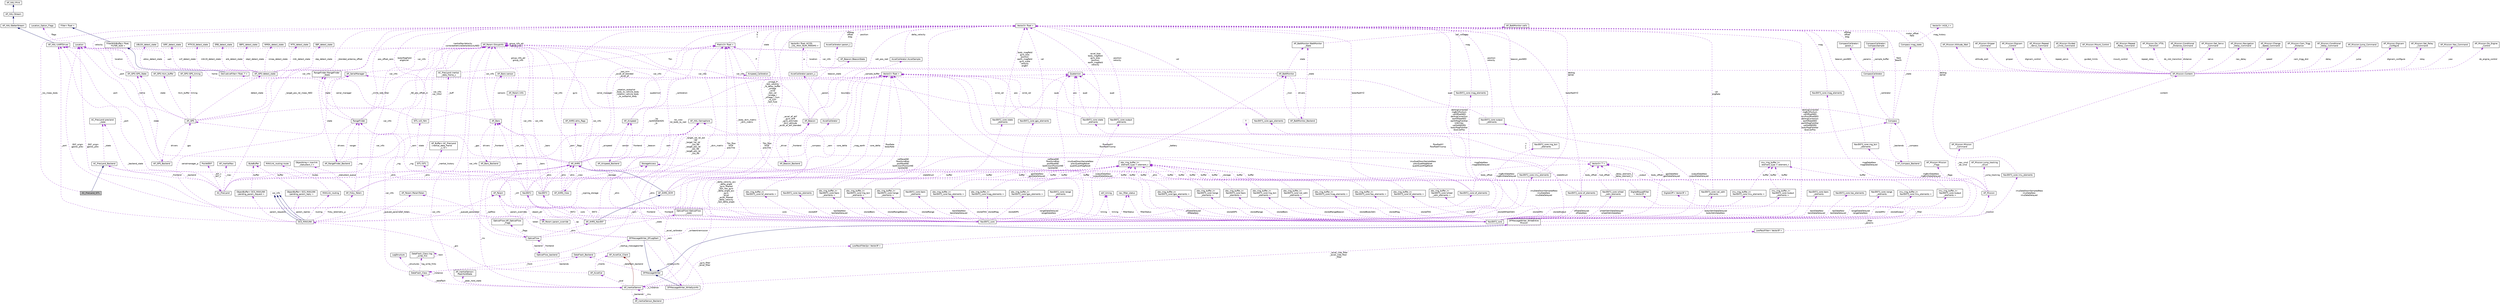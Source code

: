 digraph "AC_PrecLand_SITL"
{
 // INTERACTIVE_SVG=YES
  edge [fontname="Helvetica",fontsize="10",labelfontname="Helvetica",labelfontsize="10"];
  node [fontname="Helvetica",fontsize="10",shape=record];
  Node1 [label="AC_PrecLand_SITL",height=0.2,width=0.4,color="black", fillcolor="grey75", style="filled", fontcolor="black"];
  Node2 -> Node1 [dir="back",color="midnightblue",fontsize="10",style="solid",fontname="Helvetica"];
  Node2 [label="AC_PrecLand_Backend",height=0.2,width=0.4,color="black", fillcolor="white", style="filled",URL="$classAC__PrecLand__Backend.html"];
  Node3 -> Node2 [dir="back",color="darkorchid3",fontsize="10",style="dashed",label=" _frontend" ,fontname="Helvetica"];
  Node3 [label="AC_PrecLand",height=0.2,width=0.4,color="black", fillcolor="white", style="filled",URL="$classAC__PrecLand.html"];
  Node2 -> Node3 [dir="back",color="darkorchid3",fontsize="10",style="dashed",label=" _backend" ,fontname="Helvetica"];
  Node4 -> Node3 [dir="back",color="darkorchid3",fontsize="10",style="dashed",label=" var_info" ,fontname="Helvetica"];
  Node4 [label="AP_Param::GroupInfo",height=0.2,width=0.4,color="black", fillcolor="white", style="filled",URL="$structAP__Param_1_1GroupInfo.html"];
  Node4 -> Node4 [dir="back",color="darkorchid3",fontsize="10",style="dashed",label=" group_info_ptr\ngroup_info" ,fontname="Helvetica"];
  Node5 -> Node3 [dir="back",color="darkorchid3",fontsize="10",style="dashed",label=" _target_pos_rel_meas_NED" ,fontname="Helvetica"];
  Node5 [label="Vector3\< float \>",height=0.2,width=0.4,color="black", fillcolor="white", style="filled",URL="$classVector3.html"];
  Node6 -> Node3 [dir="back",color="darkorchid3",fontsize="10",style="dashed",label=" _target_vel_rel_est\l_NE\n_target_vel_rel\l_out_NE\n_target_pos_rel\l_est_NE\n_target_pos_rel\l_out_NE" ,fontname="Helvetica"];
  Node6 [label="Vector2\< float \>",height=0.2,width=0.4,color="black", fillcolor="white", style="filled",URL="$structVector2.html"];
  Node7 -> Node3 [dir="back",color="darkorchid3",fontsize="10",style="dashed",label=" _backend_state" ,fontname="Helvetica"];
  Node7 [label="AC_PrecLand::precland\l_state",height=0.2,width=0.4,color="black", fillcolor="white", style="filled",URL="$structAC__PrecLand_1_1precland__state.html"];
  Node8 -> Node3 [dir="back",color="darkorchid3",fontsize="10",style="dashed",label=" _ahrs" ,fontname="Helvetica"];
  Node8 [label="AP_AHRS",height=0.2,width=0.4,color="black", fillcolor="white", style="filled",URL="$classAP__AHRS.html"];
  Node9 -> Node8 [dir="back",color="darkorchid3",fontsize="10",style="dashed",label=" _rotation_autopilot\l_body_to_vehicle_body\n_rotation_vehicle_body\l_to_autopilot_body" ,fontname="Helvetica"];
  Node9 [label="Matrix3\< float \>",height=0.2,width=0.4,color="black", fillcolor="white", style="filled",URL="$classMatrix3.html"];
  Node5 -> Node9 [dir="back",color="darkorchid3",fontsize="10",style="dashed",label=" a\nb\nc" ,fontname="Helvetica"];
  Node10 -> Node8 [dir="back",color="darkorchid3",fontsize="10",style="dashed",label=" _flags" ,fontname="Helvetica"];
  Node10 [label="AP_AHRS::ahrs_flags",height=0.2,width=0.4,color="black", fillcolor="white", style="filled",URL="$structAP__AHRS_1_1ahrs__flags.html"];
  Node11 -> Node8 [dir="back",color="darkorchid3",fontsize="10",style="dashed",label=" _baro" ,fontname="Helvetica"];
  Node11 [label="AP_Baro",height=0.2,width=0.4,color="black", fillcolor="white", style="filled",URL="$classAP__Baro.html"];
  Node12 -> Node11 [dir="back",color="darkorchid3",fontsize="10",style="dashed",label=" sensors" ,fontname="Helvetica"];
  Node12 [label="AP_Baro::sensor",height=0.2,width=0.4,color="black", fillcolor="white", style="filled",URL="$structAP__Baro_1_1sensor.html"];
  Node13 -> Node11 [dir="back",color="darkorchid3",fontsize="10",style="dashed",label=" _climb_rate_filter" ,fontname="Helvetica"];
  Node13 [label="DerivativeFilter\< float, 7 \>",height=0.2,width=0.4,color="black", fillcolor="white", style="filled",URL="$classDerivativeFilter.html"];
  Node14 -> Node13 [dir="back",color="midnightblue",fontsize="10",style="solid",fontname="Helvetica"];
  Node14 [label="FilterWithBuffer\< float,\l FILTER_SIZE \>",height=0.2,width=0.4,color="black", fillcolor="white", style="filled",URL="$classFilterWithBuffer.html"];
  Node15 -> Node14 [dir="back",color="midnightblue",fontsize="10",style="solid",fontname="Helvetica"];
  Node15 [label="Filter\< float \>",height=0.2,width=0.4,color="black", fillcolor="white", style="filled",URL="$classFilter.html"];
  Node4 -> Node11 [dir="back",color="darkorchid3",fontsize="10",style="dashed",label=" var_info" ,fontname="Helvetica"];
  Node16 -> Node11 [dir="back",color="darkorchid3",fontsize="10",style="dashed",label=" drivers" ,fontname="Helvetica"];
  Node16 [label="AP_Baro_Backend",height=0.2,width=0.4,color="black", fillcolor="white", style="filled",URL="$classAP__Baro__Backend.html"];
  Node11 -> Node16 [dir="back",color="darkorchid3",fontsize="10",style="dashed",label=" _frontend" ,fontname="Helvetica"];
  Node17 -> Node16 [dir="back",color="darkorchid3",fontsize="10",style="dashed",label=" _sem" ,fontname="Helvetica"];
  Node17 [label="AP_HAL::Semaphore",height=0.2,width=0.4,color="black", fillcolor="white", style="filled",URL="$classAP__HAL_1_1Semaphore.html"];
  Node18 -> Node8 [dir="back",color="darkorchid3",fontsize="10",style="dashed",label=" _optflow" ,fontname="Helvetica"];
  Node18 [label="OpticalFlow",height=0.2,width=0.4,color="black", fillcolor="white", style="filled",URL="$classOpticalFlow.html"];
  Node19 -> Node18 [dir="back",color="darkorchid3",fontsize="10",style="dashed",label=" _ahrs" ,fontname="Helvetica"];
  Node19 [label="AP_AHRS_NavEKF",height=0.2,width=0.4,color="black", fillcolor="white", style="filled",URL="$classAP__AHRS__NavEKF.html"];
  Node20 -> Node19 [dir="back",color="midnightblue",fontsize="10",style="solid",fontname="Helvetica"];
  Node20 [label="AP_AHRS_DCM",height=0.2,width=0.4,color="black", fillcolor="white", style="filled",URL="$classAP__AHRS__DCM.html"];
  Node8 -> Node20 [dir="back",color="midnightblue",fontsize="10",style="solid",fontname="Helvetica"];
  Node9 -> Node20 [dir="back",color="darkorchid3",fontsize="10",style="dashed",label=" _body_dcm_matrix\n_dcm_matrix" ,fontname="Helvetica"];
  Node5 -> Node20 [dir="back",color="darkorchid3",fontsize="10",style="dashed",label=" _omega_P\n_last_velocity\n_ra_delay_buffer\n_omega\n_wind\n_last_vel\n_omega_I\n_omega_I_sum\n_ra_sum\n_last_fuse\n..." ,fontname="Helvetica"];
  Node6 -> Node20 [dir="back",color="darkorchid3",fontsize="10",style="dashed",label=" _mag_earth" ,fontname="Helvetica"];
  Node9 -> Node19 [dir="back",color="darkorchid3",fontsize="10",style="dashed",label=" _dcm_matrix" ,fontname="Helvetica"];
  Node21 -> Node19 [dir="back",color="darkorchid3",fontsize="10",style="dashed",label=" EKF2" ,fontname="Helvetica"];
  Node21 [label="NavEKF2",height=0.2,width=0.4,color="black", fillcolor="white", style="filled",URL="$classNavEKF2.html"];
  Node11 -> Node21 [dir="back",color="darkorchid3",fontsize="10",style="dashed",label=" _baro" ,fontname="Helvetica"];
  Node4 -> Node21 [dir="back",color="darkorchid3",fontsize="10",style="dashed",label=" var_info" ,fontname="Helvetica"];
  Node6 -> Node21 [dir="back",color="darkorchid3",fontsize="10",style="dashed",label=" core_delta" ,fontname="Helvetica"];
  Node22 -> Node21 [dir="back",color="darkorchid3",fontsize="10",style="dashed",label=" _rng" ,fontname="Helvetica"];
  Node22 [label="RangeFinder",height=0.2,width=0.4,color="black", fillcolor="white", style="filled",URL="$classRangeFinder.html"];
  Node23 -> Node22 [dir="back",color="darkorchid3",fontsize="10",style="dashed",label=" serial_manager" ,fontname="Helvetica"];
  Node23 [label="AP_SerialManager",height=0.2,width=0.4,color="black", fillcolor="white", style="filled",URL="$classAP__SerialManager.html"];
  Node24 -> Node23 [dir="back",color="darkorchid3",fontsize="10",style="dashed",label=" uart" ,fontname="Helvetica"];
  Node24 [label="AP_HAL::UARTDriver",height=0.2,width=0.4,color="black", fillcolor="white", style="filled",URL="$classAP__HAL_1_1UARTDriver.html"];
  Node25 -> Node24 [dir="back",color="midnightblue",fontsize="10",style="solid",fontname="Helvetica"];
  Node25 [label="AP_HAL::BetterStream",height=0.2,width=0.4,color="black", fillcolor="white", style="filled",URL="$classAP__HAL_1_1BetterStream.html"];
  Node26 -> Node25 [dir="back",color="midnightblue",fontsize="10",style="solid",fontname="Helvetica"];
  Node26 [label="AP_HAL::Stream",height=0.2,width=0.4,color="black", fillcolor="white", style="filled",URL="$classAP__HAL_1_1Stream.html"];
  Node27 -> Node26 [dir="back",color="midnightblue",fontsize="10",style="solid",fontname="Helvetica"];
  Node27 [label="AP_HAL::Print",height=0.2,width=0.4,color="black", fillcolor="white", style="filled",URL="$classAP__HAL_1_1Print.html"];
  Node4 -> Node23 [dir="back",color="darkorchid3",fontsize="10",style="dashed",label=" var_info" ,fontname="Helvetica"];
  Node28 -> Node22 [dir="back",color="darkorchid3",fontsize="10",style="dashed",label=" state" ,fontname="Helvetica"];
  Node28 [label="RangeFinder::RangeFinder\l_State",height=0.2,width=0.4,color="black", fillcolor="white", style="filled",URL="$structRangeFinder_1_1RangeFinder__State.html"];
  Node4 -> Node22 [dir="back",color="darkorchid3",fontsize="10",style="dashed",label=" var_info" ,fontname="Helvetica"];
  Node5 -> Node22 [dir="back",color="darkorchid3",fontsize="10",style="dashed",label=" pos_offset_zero" ,fontname="Helvetica"];
  Node29 -> Node22 [dir="back",color="darkorchid3",fontsize="10",style="dashed",label=" drivers" ,fontname="Helvetica"];
  Node29 [label="AP_RangeFinder_Backend",height=0.2,width=0.4,color="black", fillcolor="white", style="filled",URL="$classAP__RangeFinder__Backend.html"];
  Node28 -> Node29 [dir="back",color="darkorchid3",fontsize="10",style="dashed",label=" state" ,fontname="Helvetica"];
  Node17 -> Node29 [dir="back",color="darkorchid3",fontsize="10",style="dashed",label=" _sem" ,fontname="Helvetica"];
  Node22 -> Node29 [dir="back",color="darkorchid3",fontsize="10",style="dashed",label=" ranger" ,fontname="Helvetica"];
  Node8 -> Node21 [dir="back",color="darkorchid3",fontsize="10",style="dashed",label=" _ahrs" ,fontname="Helvetica"];
  Node30 -> Node21 [dir="back",color="darkorchid3",fontsize="10",style="dashed",label=" core" ,fontname="Helvetica"];
  Node30 [label="NavEKF2_core",height=0.2,width=0.4,color="black", fillcolor="white", style="filled",URL="$classNavEKF2__core.html"];
  Node31 -> Node30 [dir="back",color="darkorchid3",fontsize="10",style="dashed",label=" magDataNew\nmagDataDelayed" ,fontname="Helvetica"];
  Node31 [label="NavEKF2_core::mag_elements",height=0.2,width=0.4,color="black", fillcolor="white", style="filled",URL="$structNavEKF2__core_1_1mag__elements.html"];
  Node5 -> Node31 [dir="back",color="darkorchid3",fontsize="10",style="dashed",label=" mag" ,fontname="Helvetica"];
  Node9 -> Node30 [dir="back",color="darkorchid3",fontsize="10",style="dashed",label=" Tbn_flow\nDCM\nprevTnb" ,fontname="Helvetica"];
  Node21 -> Node30 [dir="back",color="darkorchid3",fontsize="10",style="dashed",label=" frontend" ,fontname="Helvetica"];
  Node32 -> Node30 [dir="back",color="darkorchid3",fontsize="10",style="dashed",label=" baroDataNew\nbaroDataDelayed" ,fontname="Helvetica"];
  Node32 [label="NavEKF2_core::baro\l_elements",height=0.2,width=0.4,color="black", fillcolor="white", style="filled",URL="$structNavEKF2__core_1_1baro__elements.html"];
  Node33 -> Node30 [dir="back",color="darkorchid3",fontsize="10",style="dashed",label=" storedIMU" ,fontname="Helvetica"];
  Node33 [label="imu_ring_buffer_t\<\l NavEKF2_core::imu_elements \>",height=0.2,width=0.4,color="black", fillcolor="white", style="filled",URL="$classimu__ring__buffer__t.html"];
  Node34 -> Node33 [dir="back",color="darkorchid3",fontsize="10",style="dashed",label=" buffer" ,fontname="Helvetica"];
  Node34 [label="imu_ring_buffer_t\<\l element_type \>::element_t",height=0.2,width=0.4,color="black", fillcolor="white", style="filled",URL="$structimu__ring__buffer__t_1_1element__t.html"];
  Node35 -> Node30 [dir="back",color="darkorchid3",fontsize="10",style="dashed",label=" rngBcnDataNew\nrngBcnDataDelayed" ,fontname="Helvetica"];
  Node35 [label="NavEKF2_core::rng_bcn\l_elements",height=0.2,width=0.4,color="black", fillcolor="white", style="filled",URL="$structNavEKF2__core_1_1rng__bcn__elements.html"];
  Node5 -> Node35 [dir="back",color="darkorchid3",fontsize="10",style="dashed",label=" beacon_posNED" ,fontname="Helvetica"];
  Node36 -> Node30 [dir="back",color="darkorchid3",fontsize="10",style="dashed",label=" ofDataDelayed\nofDataNew" ,fontname="Helvetica"];
  Node36 [label="NavEKF2_core::of_elements",height=0.2,width=0.4,color="black", fillcolor="white", style="filled",URL="$structNavEKF2__core_1_1of__elements.html"];
  Node5 -> Node36 [dir="back",color="darkorchid3",fontsize="10",style="dashed",label=" bodyRadXYZ" ,fontname="Helvetica"];
  Node37 -> Node36 [dir="back",color="darkorchid3",fontsize="10",style="dashed",label=" body_offset" ,fontname="Helvetica"];
  Node37 [label="Vector3\< T \>",height=0.2,width=0.4,color="black", fillcolor="white", style="filled",URL="$classVector3.html"];
  Node38 -> Node37 [dir="back",color="darkorchid3",fontsize="10",style="dashed",label=" x\ny\nz" ,fontname="Helvetica"];
  Node38 [label="T",height=0.2,width=0.4,color="grey75", fillcolor="white", style="filled"];
  Node6 -> Node36 [dir="back",color="darkorchid3",fontsize="10",style="dashed",label=" flowRadXY\nflowRadXYcomp" ,fontname="Helvetica"];
  Node39 -> Node30 [dir="back",color="darkorchid3",fontsize="10",style="dashed",label=" storedGPS" ,fontname="Helvetica"];
  Node39 [label="obs_ring_buffer_t\<\l NavEKF2_core::gps_elements \>",height=0.2,width=0.4,color="black", fillcolor="white", style="filled",URL="$classobs__ring__buffer__t.html"];
  Node40 -> Node39 [dir="back",color="darkorchid3",fontsize="10",style="dashed",label=" buffer" ,fontname="Helvetica"];
  Node40 [label="obs_ring_buffer_t\<\l element_type \>::element_t",height=0.2,width=0.4,color="black", fillcolor="white", style="filled",URL="$structobs__ring__buffer__t_1_1element__t.html"];
  Node41 -> Node30 [dir="back",color="darkorchid3",fontsize="10",style="dashed",label=" timing" ,fontname="Helvetica"];
  Node41 [label="ekf_timing",height=0.2,width=0.4,color="black", fillcolor="white", style="filled",URL="$structekf__timing.html"];
  Node42 -> Node30 [dir="back",color="darkorchid3",fontsize="10",style="dashed",label=" tasDataNew\ntasDataDelayed" ,fontname="Helvetica"];
  Node42 [label="NavEKF2_core::tas_elements",height=0.2,width=0.4,color="black", fillcolor="white", style="filled",URL="$structNavEKF2__core_1_1tas__elements.html"];
  Node43 -> Node30 [dir="back",color="darkorchid3",fontsize="10",style="dashed",label=" imuQuatDownSampleNew\nprevQuatMagReset\nquatAtLastMagReset" ,fontname="Helvetica"];
  Node43 [label="Quaternion",height=0.2,width=0.4,color="black", fillcolor="white", style="filled",URL="$classQuaternion.html"];
  Node44 -> Node30 [dir="back",color="darkorchid3",fontsize="10",style="dashed",label=" stateStruct" ,fontname="Helvetica"];
  Node44 [label="NavEKF2_core::state\l_elements",height=0.2,width=0.4,color="black", fillcolor="white", style="filled",URL="$structNavEKF2__core_1_1state__elements.html"];
  Node43 -> Node44 [dir="back",color="darkorchid3",fontsize="10",style="dashed",label=" quat" ,fontname="Helvetica"];
  Node5 -> Node44 [dir="back",color="darkorchid3",fontsize="10",style="dashed",label=" body_magfield\ngyro_bias\nposition\nearth_magfield\ngyro_scale\nvelocity\nangErr" ,fontname="Helvetica"];
  Node6 -> Node44 [dir="back",color="darkorchid3",fontsize="10",style="dashed",label=" wind_vel" ,fontname="Helvetica"];
  Node45 -> Node30 [dir="back",color="darkorchid3",fontsize="10",style="dashed",label=" storedOF" ,fontname="Helvetica"];
  Node45 [label="obs_ring_buffer_t\<\l NavEKF2_core::of_elements \>",height=0.2,width=0.4,color="black", fillcolor="white", style="filled",URL="$classobs__ring__buffer__t.html"];
  Node40 -> Node45 [dir="back",color="darkorchid3",fontsize="10",style="dashed",label=" buffer" ,fontname="Helvetica"];
  Node46 -> Node30 [dir="back",color="darkorchid3",fontsize="10",style="dashed",label=" imuDataDownSampledNew\nimuDataNew\nimuDataDelayed" ,fontname="Helvetica"];
  Node46 [label="NavEKF2_core::imu_elements",height=0.2,width=0.4,color="black", fillcolor="white", style="filled",URL="$structNavEKF2__core_1_1imu__elements.html"];
  Node5 -> Node46 [dir="back",color="darkorchid3",fontsize="10",style="dashed",label=" delAng\ndelVel" ,fontname="Helvetica"];
  Node5 -> Node30 [dir="back",color="darkorchid3",fontsize="10",style="dashed",label=" delAngCorrected\nrngBcnPosSum\nvelOffsetNED\ndelAngCorrection\nearthRateNED\nearthMagFieldVar\ntiltErrVec\nvelDotNEDfilt\nbodyMagFieldVar\nreceiverPos\n..." ,fontname="Helvetica"];
  Node47 -> Node30 [dir="back",color="darkorchid3",fontsize="10",style="dashed",label=" filterStatus" ,fontname="Helvetica"];
  Node47 [label="nav_filter_status",height=0.2,width=0.4,color="black", fillcolor="white", style="filled",URL="$unionnav__filter__status.html"];
  Node48 -> Node30 [dir="back",color="darkorchid3",fontsize="10",style="dashed",label=" outputDataNew\noutputDataDelayed" ,fontname="Helvetica"];
  Node48 [label="NavEKF2_core::output\l_elements",height=0.2,width=0.4,color="black", fillcolor="white", style="filled",URL="$structNavEKF2__core_1_1output__elements.html"];
  Node43 -> Node48 [dir="back",color="darkorchid3",fontsize="10",style="dashed",label=" quat" ,fontname="Helvetica"];
  Node5 -> Node48 [dir="back",color="darkorchid3",fontsize="10",style="dashed",label=" position\nvelocity" ,fontname="Helvetica"];
  Node49 -> Node30 [dir="back",color="darkorchid3",fontsize="10",style="dashed",label=" gpsDataNew\ngpsDataDelayed" ,fontname="Helvetica"];
  Node49 [label="NavEKF2_core::gps_elements",height=0.2,width=0.4,color="black", fillcolor="white", style="filled",URL="$structNavEKF2__core_1_1gps__elements.html"];
  Node5 -> Node49 [dir="back",color="darkorchid3",fontsize="10",style="dashed",label=" vel" ,fontname="Helvetica"];
  Node6 -> Node49 [dir="back",color="darkorchid3",fontsize="10",style="dashed",label=" pos" ,fontname="Helvetica"];
  Node6 -> Node30 [dir="back",color="darkorchid3",fontsize="10",style="dashed",label=" velResetNE\nflowGyroBias\nposResetNE\nlastKnownPositionNE\nheldVelNE" ,fontname="Helvetica"];
  Node50 -> Node30 [dir="back",color="darkorchid3",fontsize="10",style="dashed",label=" storedBaro" ,fontname="Helvetica"];
  Node50 [label="obs_ring_buffer_t\<\l NavEKF2_core::baro\l_elements \>",height=0.2,width=0.4,color="black", fillcolor="white", style="filled",URL="$classobs__ring__buffer__t.html"];
  Node40 -> Node50 [dir="back",color="darkorchid3",fontsize="10",style="dashed",label=" buffer" ,fontname="Helvetica"];
  Node51 -> Node30 [dir="back",color="darkorchid3",fontsize="10",style="dashed",label=" storedRangeBeacon" ,fontname="Helvetica"];
  Node51 [label="obs_ring_buffer_t\<\l NavEKF2_core::rng_bcn\l_elements \>",height=0.2,width=0.4,color="black", fillcolor="white", style="filled",URL="$classobs__ring__buffer__t.html"];
  Node40 -> Node51 [dir="back",color="darkorchid3",fontsize="10",style="dashed",label=" buffer" ,fontname="Helvetica"];
  Node52 -> Node30 [dir="back",color="darkorchid3",fontsize="10",style="dashed",label=" storedRange" ,fontname="Helvetica"];
  Node52 [label="obs_ring_buffer_t\<\l NavEKF2_core::range\l_elements \>",height=0.2,width=0.4,color="black", fillcolor="white", style="filled",URL="$classobs__ring__buffer__t.html"];
  Node40 -> Node52 [dir="back",color="darkorchid3",fontsize="10",style="dashed",label=" buffer" ,fontname="Helvetica"];
  Node53 -> Node30 [dir="back",color="darkorchid3",fontsize="10",style="dashed",label=" storedTAS" ,fontname="Helvetica"];
  Node53 [label="obs_ring_buffer_t\<\l NavEKF2_core::tas_elements \>",height=0.2,width=0.4,color="black", fillcolor="white", style="filled",URL="$classobs__ring__buffer__t.html"];
  Node40 -> Node53 [dir="back",color="darkorchid3",fontsize="10",style="dashed",label=" buffer" ,fontname="Helvetica"];
  Node8 -> Node30 [dir="back",color="darkorchid3",fontsize="10",style="dashed",label=" _ahrs" ,fontname="Helvetica"];
  Node54 -> Node30 [dir="back",color="darkorchid3",fontsize="10",style="dashed",label=" storedMag" ,fontname="Helvetica"];
  Node54 [label="obs_ring_buffer_t\<\l NavEKF2_core::mag_elements \>",height=0.2,width=0.4,color="black", fillcolor="white", style="filled",URL="$classobs__ring__buffer__t.html"];
  Node40 -> Node54 [dir="back",color="darkorchid3",fontsize="10",style="dashed",label=" buffer" ,fontname="Helvetica"];
  Node55 -> Node30 [dir="back",color="darkorchid3",fontsize="10",style="dashed",label=" rangeDataDelayed\nrangeDataNew" ,fontname="Helvetica"];
  Node55 [label="NavEKF2_core::range\l_elements",height=0.2,width=0.4,color="black", fillcolor="white", style="filled",URL="$structNavEKF2__core_1_1range__elements.html"];
  Node56 -> Node30 [dir="back",color="darkorchid3",fontsize="10",style="dashed",label=" EKF_origin\ngpsloc_prev" ,fontname="Helvetica"];
  Node56 [label="Location",height=0.2,width=0.4,color="black", fillcolor="white", style="filled",URL="$structLocation.html"];
  Node57 -> Node56 [dir="back",color="darkorchid3",fontsize="10",style="dashed",label=" flags" ,fontname="Helvetica"];
  Node57 [label="Location_Option_Flags",height=0.2,width=0.4,color="black", fillcolor="white", style="filled",URL="$structLocation__Option__Flags.html"];
  Node58 -> Node30 [dir="back",color="darkorchid3",fontsize="10",style="dashed",label=" storedOutput" ,fontname="Helvetica"];
  Node58 [label="imu_ring_buffer_t\<\l NavEKF2_core::output\l_elements \>",height=0.2,width=0.4,color="black", fillcolor="white", style="filled",URL="$classimu__ring__buffer__t.html"];
  Node34 -> Node58 [dir="back",color="darkorchid3",fontsize="10",style="dashed",label=" buffer" ,fontname="Helvetica"];
  Node59 -> Node19 [dir="back",color="darkorchid3",fontsize="10",style="dashed",label=" EKF3" ,fontname="Helvetica"];
  Node59 [label="NavEKF3",height=0.2,width=0.4,color="black", fillcolor="white", style="filled",URL="$classNavEKF3.html"];
  Node60 -> Node59 [dir="back",color="darkorchid3",fontsize="10",style="dashed",label=" core" ,fontname="Helvetica"];
  Node60 [label="NavEKF3_core",height=0.2,width=0.4,color="black", fillcolor="white", style="filled",URL="$classNavEKF3__core.html"];
  Node61 -> Node60 [dir="back",color="darkorchid3",fontsize="10",style="dashed",label=" storedMag" ,fontname="Helvetica"];
  Node61 [label="obs_ring_buffer_t\<\l NavEKF3_core::mag_elements \>",height=0.2,width=0.4,color="black", fillcolor="white", style="filled",URL="$classobs__ring__buffer__t.html"];
  Node40 -> Node61 [dir="back",color="darkorchid3",fontsize="10",style="dashed",label=" buffer" ,fontname="Helvetica"];
  Node62 -> Node60 [dir="back",color="darkorchid3",fontsize="10",style="dashed",label=" outputDataNew\noutputDataDelayed" ,fontname="Helvetica"];
  Node62 [label="NavEKF3_core::output\l_elements",height=0.2,width=0.4,color="black", fillcolor="white", style="filled",URL="$structNavEKF3__core_1_1output__elements.html"];
  Node43 -> Node62 [dir="back",color="darkorchid3",fontsize="10",style="dashed",label=" quat" ,fontname="Helvetica"];
  Node5 -> Node62 [dir="back",color="darkorchid3",fontsize="10",style="dashed",label=" position\nvelocity" ,fontname="Helvetica"];
  Node63 -> Node60 [dir="back",color="darkorchid3",fontsize="10",style="dashed",label=" gpsDataNew\ngpsDataDelayed" ,fontname="Helvetica"];
  Node63 [label="NavEKF3_core::gps_elements",height=0.2,width=0.4,color="black", fillcolor="white", style="filled",URL="$structNavEKF3__core_1_1gps__elements.html"];
  Node5 -> Node63 [dir="back",color="darkorchid3",fontsize="10",style="dashed",label=" vel" ,fontname="Helvetica"];
  Node6 -> Node63 [dir="back",color="darkorchid3",fontsize="10",style="dashed",label=" pos" ,fontname="Helvetica"];
  Node9 -> Node60 [dir="back",color="darkorchid3",fontsize="10",style="dashed",label=" Tbn_flow\nDCM\nprevTnb" ,fontname="Helvetica"];
  Node59 -> Node60 [dir="back",color="darkorchid3",fontsize="10",style="dashed",label=" frontend" ,fontname="Helvetica"];
  Node64 -> Node60 [dir="back",color="darkorchid3",fontsize="10",style="dashed",label=" storedOF" ,fontname="Helvetica"];
  Node64 [label="obs_ring_buffer_t\<\l NavEKF3_core::of_elements \>",height=0.2,width=0.4,color="black", fillcolor="white", style="filled",URL="$classobs__ring__buffer__t.html"];
  Node40 -> Node64 [dir="back",color="darkorchid3",fontsize="10",style="dashed",label=" buffer" ,fontname="Helvetica"];
  Node41 -> Node60 [dir="back",color="darkorchid3",fontsize="10",style="dashed",label=" timing" ,fontname="Helvetica"];
  Node65 -> Node60 [dir="back",color="darkorchid3",fontsize="10",style="dashed",label=" wheelOdmDataDelayed\nwheelOdmDataNew" ,fontname="Helvetica"];
  Node65 [label="NavEKF3_core::wheel\l_odm_elements",height=0.2,width=0.4,color="black", fillcolor="white", style="filled",URL="$structNavEKF3__core_1_1wheel__odm__elements.html"];
  Node37 -> Node65 [dir="back",color="darkorchid3",fontsize="10",style="dashed",label=" hub_offset" ,fontname="Helvetica"];
  Node66 -> Node60 [dir="back",color="darkorchid3",fontsize="10",style="dashed",label=" bodyOdmDataDelayed\nbodyOdmDataNew" ,fontname="Helvetica"];
  Node66 [label="NavEKF3_core::vel_odm\l_elements",height=0.2,width=0.4,color="black", fillcolor="white", style="filled",URL="$structNavEKF3__core_1_1vel__odm__elements.html"];
  Node5 -> Node66 [dir="back",color="darkorchid3",fontsize="10",style="dashed",label=" vel\nangRate" ,fontname="Helvetica"];
  Node37 -> Node66 [dir="back",color="darkorchid3",fontsize="10",style="dashed",label=" body_offset" ,fontname="Helvetica"];
  Node43 -> Node60 [dir="back",color="darkorchid3",fontsize="10",style="dashed",label=" imuQuatDownSampleNew\nprevQuatMagReset\nquatAtLastMagReset" ,fontname="Helvetica"];
  Node67 -> Node60 [dir="back",color="darkorchid3",fontsize="10",style="dashed",label=" storedWheelOdm" ,fontname="Helvetica"];
  Node67 [label="obs_ring_buffer_t\<\l NavEKF3_core::wheel\l_odm_elements \>",height=0.2,width=0.4,color="black", fillcolor="white", style="filled",URL="$classobs__ring__buffer__t.html"];
  Node40 -> Node67 [dir="back",color="darkorchid3",fontsize="10",style="dashed",label=" buffer" ,fontname="Helvetica"];
  Node5 -> Node60 [dir="back",color="darkorchid3",fontsize="10",style="dashed",label=" delAngCorrected\nrngBcnPosSum\nvelOffsetNED\nbcnPosOffsetNED\ndelAngCorrection\nearthRateNED\nearthMagFieldVar\nvelDotNEDfilt\nbodyMagFieldVar\nreceiverPos\n..." ,fontname="Helvetica"];
  Node47 -> Node60 [dir="back",color="darkorchid3",fontsize="10",style="dashed",label=" filterStatus" ,fontname="Helvetica"];
  Node68 -> Node60 [dir="back",color="darkorchid3",fontsize="10",style="dashed",label=" magDataNew\nmagDataDelayed" ,fontname="Helvetica"];
  Node68 [label="NavEKF3_core::mag_elements",height=0.2,width=0.4,color="black", fillcolor="white", style="filled",URL="$structNavEKF3__core_1_1mag__elements.html"];
  Node5 -> Node68 [dir="back",color="darkorchid3",fontsize="10",style="dashed",label=" mag" ,fontname="Helvetica"];
  Node6 -> Node60 [dir="back",color="darkorchid3",fontsize="10",style="dashed",label=" velResetNE\nflowGyroBias\nposResetNE\nlastKnownPositionNE\nheldVelNE" ,fontname="Helvetica"];
  Node69 -> Node60 [dir="back",color="darkorchid3",fontsize="10",style="dashed",label=" storedGPS" ,fontname="Helvetica"];
  Node69 [label="obs_ring_buffer_t\<\l NavEKF3_core::gps_elements \>",height=0.2,width=0.4,color="black", fillcolor="white", style="filled",URL="$classobs__ring__buffer__t.html"];
  Node40 -> Node69 [dir="back",color="darkorchid3",fontsize="10",style="dashed",label=" buffer" ,fontname="Helvetica"];
  Node70 -> Node60 [dir="back",color="darkorchid3",fontsize="10",style="dashed",label=" stateStruct" ,fontname="Helvetica"];
  Node70 [label="NavEKF3_core::state\l_elements",height=0.2,width=0.4,color="black", fillcolor="white", style="filled",URL="$structNavEKF3__core_1_1state__elements.html"];
  Node43 -> Node70 [dir="back",color="darkorchid3",fontsize="10",style="dashed",label=" quat" ,fontname="Helvetica"];
  Node5 -> Node70 [dir="back",color="darkorchid3",fontsize="10",style="dashed",label=" accel_bias\nbody_magfield\ngyro_bias\nposition\nearth_magfield\nvelocity" ,fontname="Helvetica"];
  Node6 -> Node70 [dir="back",color="darkorchid3",fontsize="10",style="dashed",label=" wind_vel" ,fontname="Helvetica"];
  Node71 -> Node60 [dir="back",color="darkorchid3",fontsize="10",style="dashed",label=" storedRange" ,fontname="Helvetica"];
  Node71 [label="obs_ring_buffer_t\<\l NavEKF3_core::range\l_elements \>",height=0.2,width=0.4,color="black", fillcolor="white", style="filled",URL="$classobs__ring__buffer__t.html"];
  Node40 -> Node71 [dir="back",color="darkorchid3",fontsize="10",style="dashed",label=" buffer" ,fontname="Helvetica"];
  Node72 -> Node60 [dir="back",color="darkorchid3",fontsize="10",style="dashed",label=" rngBcnDataNew\nrngBcnDataDelayed" ,fontname="Helvetica"];
  Node72 [label="NavEKF3_core::rng_bcn\l_elements",height=0.2,width=0.4,color="black", fillcolor="white", style="filled",URL="$structNavEKF3__core_1_1rng__bcn__elements.html"];
  Node5 -> Node72 [dir="back",color="darkorchid3",fontsize="10",style="dashed",label=" beacon_posNED" ,fontname="Helvetica"];
  Node73 -> Node60 [dir="back",color="darkorchid3",fontsize="10",style="dashed",label=" baroDataNew\nbaroDataDelayed" ,fontname="Helvetica"];
  Node73 [label="NavEKF3_core::baro\l_elements",height=0.2,width=0.4,color="black", fillcolor="white", style="filled",URL="$structNavEKF3__core_1_1baro__elements.html"];
  Node8 -> Node60 [dir="back",color="darkorchid3",fontsize="10",style="dashed",label=" _ahrs" ,fontname="Helvetica"];
  Node74 -> Node60 [dir="back",color="darkorchid3",fontsize="10",style="dashed",label=" storedBaro" ,fontname="Helvetica"];
  Node74 [label="obs_ring_buffer_t\<\l NavEKF3_core::baro\l_elements \>",height=0.2,width=0.4,color="black", fillcolor="white", style="filled",URL="$classobs__ring__buffer__t.html"];
  Node40 -> Node74 [dir="back",color="darkorchid3",fontsize="10",style="dashed",label=" buffer" ,fontname="Helvetica"];
  Node56 -> Node60 [dir="back",color="darkorchid3",fontsize="10",style="dashed",label=" EKF_origin\ngpsloc_prev" ,fontname="Helvetica"];
  Node75 -> Node60 [dir="back",color="darkorchid3",fontsize="10",style="dashed",label=" tasDataNew\ntasDataDelayed" ,fontname="Helvetica"];
  Node75 [label="NavEKF3_core::tas_elements",height=0.2,width=0.4,color="black", fillcolor="white", style="filled",URL="$structNavEKF3__core_1_1tas__elements.html"];
  Node76 -> Node60 [dir="back",color="darkorchid3",fontsize="10",style="dashed",label=" storedIMU" ,fontname="Helvetica"];
  Node76 [label="imu_ring_buffer_t\<\l NavEKF3_core::imu_elements \>",height=0.2,width=0.4,color="black", fillcolor="white", style="filled",URL="$classimu__ring__buffer__t.html"];
  Node34 -> Node76 [dir="back",color="darkorchid3",fontsize="10",style="dashed",label=" buffer" ,fontname="Helvetica"];
  Node77 -> Node60 [dir="back",color="darkorchid3",fontsize="10",style="dashed",label=" storedRangeBeacon" ,fontname="Helvetica"];
  Node77 [label="obs_ring_buffer_t\<\l NavEKF3_core::rng_bcn\l_elements \>",height=0.2,width=0.4,color="black", fillcolor="white", style="filled",URL="$classobs__ring__buffer__t.html"];
  Node40 -> Node77 [dir="back",color="darkorchid3",fontsize="10",style="dashed",label=" buffer" ,fontname="Helvetica"];
  Node78 -> Node60 [dir="back",color="darkorchid3",fontsize="10",style="dashed",label=" storedBodyOdm" ,fontname="Helvetica"];
  Node78 [label="obs_ring_buffer_t\<\l NavEKF3_core::vel_odm\l_elements \>",height=0.2,width=0.4,color="black", fillcolor="white", style="filled",URL="$classobs__ring__buffer__t.html"];
  Node40 -> Node78 [dir="back",color="darkorchid3",fontsize="10",style="dashed",label=" buffer" ,fontname="Helvetica"];
  Node79 -> Node60 [dir="back",color="darkorchid3",fontsize="10",style="dashed",label=" ofDataDelayed\nofDataNew" ,fontname="Helvetica"];
  Node79 [label="NavEKF3_core::of_elements",height=0.2,width=0.4,color="black", fillcolor="white", style="filled",URL="$structNavEKF3__core_1_1of__elements.html"];
  Node5 -> Node79 [dir="back",color="darkorchid3",fontsize="10",style="dashed",label=" bodyRadXYZ" ,fontname="Helvetica"];
  Node37 -> Node79 [dir="back",color="darkorchid3",fontsize="10",style="dashed",label=" body_offset" ,fontname="Helvetica"];
  Node6 -> Node79 [dir="back",color="darkorchid3",fontsize="10",style="dashed",label=" flowRadXY\nflowRadXYcomp" ,fontname="Helvetica"];
  Node80 -> Node60 [dir="back",color="darkorchid3",fontsize="10",style="dashed",label=" rangeDataDelayed\nrangeDataNew" ,fontname="Helvetica"];
  Node80 [label="NavEKF3_core::range\l_elements",height=0.2,width=0.4,color="black", fillcolor="white", style="filled",URL="$structNavEKF3__core_1_1range__elements.html"];
  Node81 -> Node60 [dir="back",color="darkorchid3",fontsize="10",style="dashed",label=" imuDataDownSampledNew\nimuDataNew\nimuDataDelayed" ,fontname="Helvetica"];
  Node81 [label="NavEKF3_core::imu_elements",height=0.2,width=0.4,color="black", fillcolor="white", style="filled",URL="$structNavEKF3__core_1_1imu__elements.html"];
  Node5 -> Node81 [dir="back",color="darkorchid3",fontsize="10",style="dashed",label=" delAng\ndelVel" ,fontname="Helvetica"];
  Node82 -> Node60 [dir="back",color="darkorchid3",fontsize="10",style="dashed",label=" storedOutput" ,fontname="Helvetica"];
  Node82 [label="imu_ring_buffer_t\<\l NavEKF3_core::output\l_elements \>",height=0.2,width=0.4,color="black", fillcolor="white", style="filled",URL="$classimu__ring__buffer__t.html"];
  Node34 -> Node82 [dir="back",color="darkorchid3",fontsize="10",style="dashed",label=" buffer" ,fontname="Helvetica"];
  Node83 -> Node60 [dir="back",color="darkorchid3",fontsize="10",style="dashed",label=" storedTAS" ,fontname="Helvetica"];
  Node83 [label="obs_ring_buffer_t\<\l NavEKF3_core::tas_elements \>",height=0.2,width=0.4,color="black", fillcolor="white", style="filled",URL="$classobs__ring__buffer__t.html"];
  Node40 -> Node83 [dir="back",color="darkorchid3",fontsize="10",style="dashed",label=" buffer" ,fontname="Helvetica"];
  Node11 -> Node59 [dir="back",color="darkorchid3",fontsize="10",style="dashed",label=" _baro" ,fontname="Helvetica"];
  Node4 -> Node59 [dir="back",color="darkorchid3",fontsize="10",style="dashed",label=" var_info" ,fontname="Helvetica"];
  Node6 -> Node59 [dir="back",color="darkorchid3",fontsize="10",style="dashed",label=" core_delta" ,fontname="Helvetica"];
  Node22 -> Node59 [dir="back",color="darkorchid3",fontsize="10",style="dashed",label=" _rng" ,fontname="Helvetica"];
  Node8 -> Node59 [dir="back",color="darkorchid3",fontsize="10",style="dashed",label=" _ahrs" ,fontname="Helvetica"];
  Node84 -> Node19 [dir="back",color="darkorchid3",fontsize="10",style="dashed",label=" _sitl" ,fontname="Helvetica"];
  Node84 [label="SITL::SITL",height=0.2,width=0.4,color="black", fillcolor="white", style="filled",URL="$classSITL_1_1SITL.html"];
  Node4 -> Node84 [dir="back",color="darkorchid3",fontsize="10",style="dashed",label=" var_info\nvar_info2" ,fontname="Helvetica"];
  Node85 -> Node84 [dir="back",color="darkorchid3",fontsize="10",style="dashed",label=" state" ,fontname="Helvetica"];
  Node85 [label="SITL::sitl_fdm",height=0.2,width=0.4,color="black", fillcolor="white", style="filled",URL="$structSITL_1_1sitl__fdm.html"];
  Node43 -> Node85 [dir="back",color="darkorchid3",fontsize="10",style="dashed",label=" quaternion" ,fontname="Helvetica"];
  Node5 -> Node85 [dir="back",color="darkorchid3",fontsize="10",style="dashed",label=" bodyMagField\nangAccel" ,fontname="Helvetica"];
  Node56 -> Node85 [dir="back",color="darkorchid3",fontsize="10",style="dashed",label=" home" ,fontname="Helvetica"];
  Node5 -> Node19 [dir="back",color="darkorchid3",fontsize="10",style="dashed",label=" _accel_ef_ekf\n_gyro_drift\n_gyro_estimate\n_dcm_attitude\n_accel_ef_ekf_blended" ,fontname="Helvetica"];
  Node4 -> Node18 [dir="back",color="darkorchid3",fontsize="10",style="dashed",label=" var_info" ,fontname="Helvetica"];
  Node86 -> Node18 [dir="back",color="darkorchid3",fontsize="10",style="dashed",label=" _state" ,fontname="Helvetica"];
  Node86 [label="OpticalFlow::OpticalFlow\l_state",height=0.2,width=0.4,color="black", fillcolor="white", style="filled",URL="$structOpticalFlow_1_1OpticalFlow__state.html"];
  Node6 -> Node86 [dir="back",color="darkorchid3",fontsize="10",style="dashed",label=" flowRate\nbodyRate" ,fontname="Helvetica"];
  Node87 -> Node18 [dir="back",color="darkorchid3",fontsize="10",style="dashed",label=" backend" ,fontname="Helvetica"];
  Node87 [label="OpticalFlow_backend",height=0.2,width=0.4,color="black", fillcolor="white", style="filled",URL="$classOpticalFlow__backend.html"];
  Node18 -> Node87 [dir="back",color="darkorchid3",fontsize="10",style="dashed",label=" frontend" ,fontname="Helvetica"];
  Node17 -> Node87 [dir="back",color="darkorchid3",fontsize="10",style="dashed",label=" _sem" ,fontname="Helvetica"];
  Node88 -> Node18 [dir="back",color="darkorchid3",fontsize="10",style="dashed",label=" _flags" ,fontname="Helvetica"];
  Node88 [label="OpticalFlow::AP_OpticalFlow\l_Flags",height=0.2,width=0.4,color="black", fillcolor="white", style="filled",URL="$structOpticalFlow_1_1AP__OpticalFlow__Flags.html"];
  Node4 -> Node8 [dir="back",color="darkorchid3",fontsize="10",style="dashed",label=" var_info" ,fontname="Helvetica"];
  Node89 -> Node8 [dir="back",color="darkorchid3",fontsize="10",style="dashed",label=" _view" ,fontname="Helvetica"];
  Node89 [label="AP_AHRS_View",height=0.2,width=0.4,color="black", fillcolor="white", style="filled",URL="$classAP__AHRS__View.html"];
  Node9 -> Node89 [dir="back",color="darkorchid3",fontsize="10",style="dashed",label=" rot_view\nrot_body_to_ned" ,fontname="Helvetica"];
  Node5 -> Node89 [dir="back",color="darkorchid3",fontsize="10",style="dashed",label=" gyro" ,fontname="Helvetica"];
  Node8 -> Node89 [dir="back",color="darkorchid3",fontsize="10",style="dashed",label=" ahrs" ,fontname="Helvetica"];
  Node5 -> Node8 [dir="back",color="darkorchid3",fontsize="10",style="dashed",label=" _last_trim\n_accel_ef_blended\n_accel_ef" ,fontname="Helvetica"];
  Node90 -> Node8 [dir="back",color="darkorchid3",fontsize="10",style="dashed",label=" _ins" ,fontname="Helvetica"];
  Node90 [label="AP_InertialSensor",height=0.2,width=0.4,color="black", fillcolor="white", style="filled",URL="$classAP__InertialSensor.html"];
  Node91 -> Node90 [dir="back",color="firebrick4",fontsize="10",style="solid",fontname="Helvetica"];
  Node91 [label="AP_AccelCal_Client",height=0.2,width=0.4,color="black", fillcolor="white", style="filled",URL="$classAP__AccelCal__Client.html"];
  Node92 -> Node90 [dir="back",color="darkorchid3",fontsize="10",style="dashed",label=" _peak_hold_state" ,fontname="Helvetica"];
  Node92 [label="AP_InertialSensor::\lPeakHoldState",height=0.2,width=0.4,color="black", fillcolor="white", style="filled",URL="$structAP__InertialSensor_1_1PeakHoldState.html"];
  Node93 -> Node90 [dir="back",color="darkorchid3",fontsize="10",style="dashed",label=" _accel_vibe_filter\n_accel_vibe_floor\l_filter" ,fontname="Helvetica"];
  Node93 [label="LowPassFilter\< Vector3f \>",height=0.2,width=0.4,color="black", fillcolor="white", style="filled",URL="$classLowPassFilter.html"];
  Node94 -> Node93 [dir="back",color="darkorchid3",fontsize="10",style="dashed",label=" _filter" ,fontname="Helvetica"];
  Node94 [label="DigitalLPF\< Vector3f \>",height=0.2,width=0.4,color="black", fillcolor="white", style="filled",URL="$classDigitalLPF.html"];
  Node37 -> Node94 [dir="back",color="darkorchid3",fontsize="10",style="dashed",label=" _output" ,fontname="Helvetica"];
  Node95 -> Node90 [dir="back",color="darkorchid3",fontsize="10",style="dashed",label=" _backends" ,fontname="Helvetica"];
  Node95 [label="AP_InertialSensor_Backend",height=0.2,width=0.4,color="black", fillcolor="white", style="filled",URL="$classAP__InertialSensor__Backend.html"];
  Node17 -> Node95 [dir="back",color="darkorchid3",fontsize="10",style="dashed",label=" _sem" ,fontname="Helvetica"];
  Node90 -> Node95 [dir="back",color="darkorchid3",fontsize="10",style="dashed",label=" _imu" ,fontname="Helvetica"];
  Node96 -> Node90 [dir="back",color="darkorchid3",fontsize="10",style="dashed",label=" _gyro_filter\n_accel_filter" ,fontname="Helvetica"];
  Node96 [label="LowPassFilter2p\< Vector3f \>",height=0.2,width=0.4,color="black", fillcolor="white", style="filled",URL="$classLowPassFilter2p.html"];
  Node97 -> Node96 [dir="back",color="darkorchid3",fontsize="10",style="dashed",label=" _filter\n_params" ,fontname="Helvetica"];
  Node97 [label="DigitalBiquadFilter\l\< Vector3f \>",height=0.2,width=0.4,color="black", fillcolor="white", style="filled",URL="$classDigitalBiquadFilter.html"];
  Node37 -> Node97 [dir="back",color="darkorchid3",fontsize="10",style="dashed",label=" _delay_element_1\n_delay_element_2" ,fontname="Helvetica"];
  Node98 -> Node90 [dir="back",color="darkorchid3",fontsize="10",style="dashed",label=" _accel_calibrator" ,fontname="Helvetica"];
  Node98 [label="AccelCalibrator",height=0.2,width=0.4,color="black", fillcolor="white", style="filled",URL="$classAccelCalibrator.html"];
  Node99 -> Node98 [dir="back",color="darkorchid3",fontsize="10",style="dashed",label=" _param" ,fontname="Helvetica"];
  Node99 [label="AccelCalibrator::param_u",height=0.2,width=0.4,color="black", fillcolor="white", style="filled",URL="$unionAccelCalibrator_1_1param__u.html"];
  Node100 -> Node99 [dir="back",color="darkorchid3",fontsize="10",style="dashed",label=" s" ,fontname="Helvetica"];
  Node100 [label="AccelCalibrator::param_t",height=0.2,width=0.4,color="black", fillcolor="white", style="filled",URL="$structAccelCalibrator_1_1param__t.html"];
  Node5 -> Node100 [dir="back",color="darkorchid3",fontsize="10",style="dashed",label=" offdiag\noffset\ndiag" ,fontname="Helvetica"];
  Node101 -> Node99 [dir="back",color="darkorchid3",fontsize="10",style="dashed",label=" a" ,fontname="Helvetica"];
  Node101 [label="VectorN\< float, ACCEL\l_CAL_MAX_NUM_PARAMS \>",height=0.2,width=0.4,color="black", fillcolor="white", style="filled",URL="$classVectorN.html"];
  Node102 -> Node98 [dir="back",color="darkorchid3",fontsize="10",style="dashed",label=" _sample_buffer" ,fontname="Helvetica"];
  Node102 [label="AccelCalibrator::AccelSample",height=0.2,width=0.4,color="black", fillcolor="white", style="filled",URL="$structAccelCalibrator_1_1AccelSample.html"];
  Node5 -> Node102 [dir="back",color="darkorchid3",fontsize="10",style="dashed",label=" delta_velocity" ,fontname="Helvetica"];
  Node103 -> Node90 [dir="back",color="darkorchid3",fontsize="10",style="dashed",label=" _dataflash" ,fontname="Helvetica"];
  Node103 [label="DataFlash_Class",height=0.2,width=0.4,color="black", fillcolor="white", style="filled",URL="$classDataFlash__Class.html"];
  Node104 -> Node103 [dir="back",color="darkorchid3",fontsize="10",style="dashed",label=" log_write_fmts" ,fontname="Helvetica"];
  Node104 [label="DataFlash_Class::log\l_write_fmt",height=0.2,width=0.4,color="black", fillcolor="white", style="filled",URL="$structDataFlash__Class_1_1log__write__fmt.html"];
  Node104 -> Node104 [dir="back",color="darkorchid3",fontsize="10",style="dashed",label=" next" ,fontname="Helvetica"];
  Node105 -> Node103 [dir="back",color="darkorchid3",fontsize="10",style="dashed",label=" _structures" ,fontname="Helvetica"];
  Node105 [label="LogStructure",height=0.2,width=0.4,color="black", fillcolor="white", style="filled",URL="$structLogStructure.html"];
  Node103 -> Node103 [dir="back",color="darkorchid3",fontsize="10",style="dashed",label=" _instance" ,fontname="Helvetica"];
  Node106 -> Node103 [dir="back",color="darkorchid3",fontsize="10",style="dashed",label=" backends" ,fontname="Helvetica"];
  Node106 [label="DataFlash_Backend",height=0.2,width=0.4,color="black", fillcolor="white", style="filled",URL="$classDataFlash__Backend.html"];
  Node103 -> Node106 [dir="back",color="darkorchid3",fontsize="10",style="dashed",label=" _front" ,fontname="Helvetica"];
  Node107 -> Node106 [dir="back",color="darkorchid3",fontsize="10",style="dashed",label=" _startup_messagewriter" ,fontname="Helvetica"];
  Node107 [label="DFMessageWriter_DFLogStart",height=0.2,width=0.4,color="black", fillcolor="white", style="filled",URL="$classDFMessageWriter__DFLogStart.html"];
  Node108 -> Node107 [dir="back",color="midnightblue",fontsize="10",style="solid",fontname="Helvetica"];
  Node108 [label="DFMessageWriter",height=0.2,width=0.4,color="black", fillcolor="white", style="filled",URL="$classDFMessageWriter.html"];
  Node106 -> Node108 [dir="back",color="darkorchid3",fontsize="10",style="dashed",label=" _dataflash_backend" ,fontname="Helvetica"];
  Node109 -> Node107 [dir="back",color="darkorchid3",fontsize="10",style="dashed",label=" _writeentiremission" ,fontname="Helvetica"];
  Node109 [label="DFMessageWriter_WriteEntire\lMission",height=0.2,width=0.4,color="black", fillcolor="white", style="filled",URL="$classDFMessageWriter__WriteEntireMission.html"];
  Node108 -> Node109 [dir="back",color="midnightblue",fontsize="10",style="solid",fontname="Helvetica"];
  Node110 -> Node109 [dir="back",color="darkorchid3",fontsize="10",style="dashed",label=" _mission" ,fontname="Helvetica"];
  Node110 [label="AP_Mission",height=0.2,width=0.4,color="black", fillcolor="white", style="filled",URL="$classAP__Mission.html",tooltip="Object managing Mission. "];
  Node111 -> Node110 [dir="back",color="darkorchid3",fontsize="10",style="dashed",label=" _storage" ,fontname="Helvetica"];
  Node111 [label="StorageAccess",height=0.2,width=0.4,color="black", fillcolor="white", style="filled",URL="$classStorageAccess.html"];
  Node112 -> Node110 [dir="back",color="darkorchid3",fontsize="10",style="dashed",label=" _nav_cmd\n_do_cmd" ,fontname="Helvetica"];
  Node112 [label="AP_Mission::Mission\l_Command",height=0.2,width=0.4,color="black", fillcolor="white", style="filled",URL="$structAP__Mission_1_1Mission__Command.html"];
  Node113 -> Node112 [dir="back",color="darkorchid3",fontsize="10",style="dashed",label=" content" ,fontname="Helvetica"];
  Node113 [label="AP_Mission::Content",height=0.2,width=0.4,color="black", fillcolor="white", style="filled",URL="$unionAP__Mission_1_1Content.html"];
  Node114 -> Node113 [dir="back",color="darkorchid3",fontsize="10",style="dashed",label=" guided_limits" ,fontname="Helvetica"];
  Node114 [label="AP_Mission::Guided\l_Limits_Command",height=0.2,width=0.4,color="black", fillcolor="white", style="filled",URL="$structAP__Mission_1_1Guided__Limits__Command.html"];
  Node115 -> Node113 [dir="back",color="darkorchid3",fontsize="10",style="dashed",label=" mount_control" ,fontname="Helvetica"];
  Node115 [label="AP_Mission::Mount_Control",height=0.2,width=0.4,color="black", fillcolor="white", style="filled",URL="$structAP__Mission_1_1Mount__Control.html"];
  Node116 -> Node113 [dir="back",color="darkorchid3",fontsize="10",style="dashed",label=" repeat_relay" ,fontname="Helvetica"];
  Node116 [label="AP_Mission::Repeat\l_Relay_Command",height=0.2,width=0.4,color="black", fillcolor="white", style="filled",URL="$structAP__Mission_1_1Repeat__Relay__Command.html"];
  Node117 -> Node113 [dir="back",color="darkorchid3",fontsize="10",style="dashed",label=" do_vtol_transition" ,fontname="Helvetica"];
  Node117 [label="AP_Mission::Do_VTOL\l_Transition",height=0.2,width=0.4,color="black", fillcolor="white", style="filled",URL="$structAP__Mission_1_1Do__VTOL__Transition.html"];
  Node118 -> Node113 [dir="back",color="darkorchid3",fontsize="10",style="dashed",label=" distance" ,fontname="Helvetica"];
  Node118 [label="AP_Mission::Conditional\l_Distance_Command",height=0.2,width=0.4,color="black", fillcolor="white", style="filled",URL="$structAP__Mission_1_1Conditional__Distance__Command.html"];
  Node119 -> Node113 [dir="back",color="darkorchid3",fontsize="10",style="dashed",label=" servo" ,fontname="Helvetica"];
  Node119 [label="AP_Mission::Set_Servo\l_Command",height=0.2,width=0.4,color="black", fillcolor="white", style="filled",URL="$structAP__Mission_1_1Set__Servo__Command.html"];
  Node120 -> Node113 [dir="back",color="darkorchid3",fontsize="10",style="dashed",label=" nav_delay" ,fontname="Helvetica"];
  Node120 [label="AP_Mission::Navigation\l_Delay_Command",height=0.2,width=0.4,color="black", fillcolor="white", style="filled",URL="$structAP__Mission_1_1Navigation__Delay__Command.html"];
  Node121 -> Node113 [dir="back",color="darkorchid3",fontsize="10",style="dashed",label=" speed" ,fontname="Helvetica"];
  Node121 [label="AP_Mission::Change\l_Speed_Command",height=0.2,width=0.4,color="black", fillcolor="white", style="filled",URL="$structAP__Mission_1_1Change__Speed__Command.html"];
  Node122 -> Node113 [dir="back",color="darkorchid3",fontsize="10",style="dashed",label=" cam_trigg_dist" ,fontname="Helvetica"];
  Node122 [label="AP_Mission::Cam_Trigg\l_Distance",height=0.2,width=0.4,color="black", fillcolor="white", style="filled",URL="$structAP__Mission_1_1Cam__Trigg__Distance.html"];
  Node123 -> Node113 [dir="back",color="darkorchid3",fontsize="10",style="dashed",label=" delay" ,fontname="Helvetica"];
  Node123 [label="AP_Mission::Conditional\l_Delay_Command",height=0.2,width=0.4,color="black", fillcolor="white", style="filled",URL="$structAP__Mission_1_1Conditional__Delay__Command.html"];
  Node124 -> Node113 [dir="back",color="darkorchid3",fontsize="10",style="dashed",label=" jump" ,fontname="Helvetica"];
  Node124 [label="AP_Mission::Jump_Command",height=0.2,width=0.4,color="black", fillcolor="white", style="filled",URL="$structAP__Mission_1_1Jump__Command.html"];
  Node56 -> Node113 [dir="back",color="darkorchid3",fontsize="10",style="dashed",label=" location" ,fontname="Helvetica"];
  Node125 -> Node113 [dir="back",color="darkorchid3",fontsize="10",style="dashed",label=" digicam_configure" ,fontname="Helvetica"];
  Node125 [label="AP_Mission::Digicam\l_Configure",height=0.2,width=0.4,color="black", fillcolor="white", style="filled",URL="$structAP__Mission_1_1Digicam__Configure.html"];
  Node126 -> Node113 [dir="back",color="darkorchid3",fontsize="10",style="dashed",label=" relay" ,fontname="Helvetica"];
  Node126 [label="AP_Mission::Set_Relay\l_Command",height=0.2,width=0.4,color="black", fillcolor="white", style="filled",URL="$structAP__Mission_1_1Set__Relay__Command.html"];
  Node127 -> Node113 [dir="back",color="darkorchid3",fontsize="10",style="dashed",label=" yaw" ,fontname="Helvetica"];
  Node127 [label="AP_Mission::Yaw_Command",height=0.2,width=0.4,color="black", fillcolor="white", style="filled",URL="$structAP__Mission_1_1Yaw__Command.html"];
  Node128 -> Node113 [dir="back",color="darkorchid3",fontsize="10",style="dashed",label=" do_engine_control" ,fontname="Helvetica"];
  Node128 [label="AP_Mission::Do_Engine\l_Control",height=0.2,width=0.4,color="black", fillcolor="white", style="filled",URL="$structAP__Mission_1_1Do__Engine__Control.html"];
  Node129 -> Node113 [dir="back",color="darkorchid3",fontsize="10",style="dashed",label=" altitude_wait" ,fontname="Helvetica"];
  Node129 [label="AP_Mission::Altitude_Wait",height=0.2,width=0.4,color="black", fillcolor="white", style="filled",URL="$structAP__Mission_1_1Altitude__Wait.html"];
  Node130 -> Node113 [dir="back",color="darkorchid3",fontsize="10",style="dashed",label=" gripper" ,fontname="Helvetica"];
  Node130 [label="AP_Mission::Gripper\l_Command",height=0.2,width=0.4,color="black", fillcolor="white", style="filled",URL="$structAP__Mission_1_1Gripper__Command.html"];
  Node131 -> Node113 [dir="back",color="darkorchid3",fontsize="10",style="dashed",label=" digicam_control" ,fontname="Helvetica"];
  Node131 [label="AP_Mission::Digicam\l_Control",height=0.2,width=0.4,color="black", fillcolor="white", style="filled",URL="$structAP__Mission_1_1Digicam__Control.html"];
  Node132 -> Node113 [dir="back",color="darkorchid3",fontsize="10",style="dashed",label=" repeat_servo" ,fontname="Helvetica"];
  Node132 [label="AP_Mission::Repeat\l_Servo_Command",height=0.2,width=0.4,color="black", fillcolor="white", style="filled",URL="$structAP__Mission_1_1Repeat__Servo__Command.html"];
  Node4 -> Node110 [dir="back",color="darkorchid3",fontsize="10",style="dashed",label=" var_info" ,fontname="Helvetica"];
  Node133 -> Node110 [dir="back",color="darkorchid3",fontsize="10",style="dashed",label=" _flags" ,fontname="Helvetica"];
  Node133 [label="AP_Mission::Mission\l_Flags",height=0.2,width=0.4,color="black", fillcolor="white", style="filled",URL="$structAP__Mission_1_1Mission__Flags.html"];
  Node8 -> Node110 [dir="back",color="darkorchid3",fontsize="10",style="dashed",label=" _ahrs" ,fontname="Helvetica"];
  Node134 -> Node110 [dir="back",color="darkorchid3",fontsize="10",style="dashed",label=" _jump_tracking" ,fontname="Helvetica"];
  Node134 [label="AP_Mission::jump_tracking\l_struct",height=0.2,width=0.4,color="black", fillcolor="white", style="filled",URL="$structAP__Mission_1_1jump__tracking__struct.html"];
  Node135 -> Node107 [dir="back",color="darkorchid3",fontsize="10",style="dashed",label=" _writesysinfo" ,fontname="Helvetica"];
  Node135 [label="DFMessageWriter_WriteSysInfo",height=0.2,width=0.4,color="black", fillcolor="white", style="filled",URL="$classDFMessageWriter__WriteSysInfo.html"];
  Node108 -> Node135 [dir="back",color="midnightblue",fontsize="10",style="solid",fontname="Helvetica"];
  Node136 -> Node107 [dir="back",color="darkorchid3",fontsize="10",style="dashed",label=" token" ,fontname="Helvetica"];
  Node136 [label="AP_Param::ParamToken",height=0.2,width=0.4,color="black", fillcolor="white", style="filled",URL="$structAP__Param_1_1ParamToken.html"];
  Node137 -> Node107 [dir="back",color="darkorchid3",fontsize="10",style="dashed",label=" ap" ,fontname="Helvetica"];
  Node137 [label="AP_Param",height=0.2,width=0.4,color="black", fillcolor="white", style="filled",URL="$classAP__Param.html"];
  Node111 -> Node137 [dir="back",color="darkorchid3",fontsize="10",style="dashed",label=" _storage" ,fontname="Helvetica"];
  Node138 -> Node137 [dir="back",color="darkorchid3",fontsize="10",style="dashed",label=" _var_info" ,fontname="Helvetica"];
  Node138 [label="AP_Param::Info",height=0.2,width=0.4,color="black", fillcolor="white", style="filled",URL="$structAP__Param_1_1Info.html"];
  Node4 -> Node138 [dir="back",color="darkorchid3",fontsize="10",style="dashed",label=" group_info_ptr\ngroup_info" ,fontname="Helvetica"];
  Node139 -> Node137 [dir="back",color="darkorchid3",fontsize="10",style="dashed",label=" param_overrides" ,fontname="Helvetica"];
  Node139 [label="AP_Param::param_override",height=0.2,width=0.4,color="black", fillcolor="white", style="filled",URL="$structAP__Param_1_1param__override.html"];
  Node137 -> Node139 [dir="back",color="darkorchid3",fontsize="10",style="dashed",label=" object_ptr" ,fontname="Helvetica"];
  Node4 -> Node103 [dir="back",color="darkorchid3",fontsize="10",style="dashed",label=" var_info" ,fontname="Helvetica"];
  Node4 -> Node90 [dir="back",color="darkorchid3",fontsize="10",style="dashed",label=" var_info" ,fontname="Helvetica"];
  Node90 -> Node90 [dir="back",color="darkorchid3",fontsize="10",style="dashed",label=" _s_instance" ,fontname="Helvetica"];
  Node5 -> Node90 [dir="back",color="darkorchid3",fontsize="10",style="dashed",label=" _delta_velocity_acc\n_delta_angle\n_gyro_filtered\n_last_raw_gyro\n_delta_angle_acc\n_gyro\n_accel\n_accel_filtered\n_delta_velocity\n_last_delta_angle\n..." ,fontname="Helvetica"];
  Node140 -> Node90 [dir="back",color="darkorchid3",fontsize="10",style="dashed",label=" _acal" ,fontname="Helvetica"];
  Node140 [label="AP_AccelCal",height=0.2,width=0.4,color="black", fillcolor="white", style="filled",URL="$classAP__AccelCal.html"];
  Node141 -> Node140 [dir="back",color="darkorchid3",fontsize="10",style="dashed",label=" _gcs" ,fontname="Helvetica"];
  Node141 [label="GCS_MAVLINK",height=0.2,width=0.4,color="black", fillcolor="white", style="filled",URL="$structGCS__MAVLINK.html",tooltip="MAVLink transport control class. "];
  Node142 -> Node141 [dir="back",color="midnightblue",fontsize="10",style="solid",fontname="Helvetica"];
  Node142 [label="var_info",height=0.2,width=0.4,color="grey75", fillcolor="white", style="filled"];
  Node142 -> Node141 [dir="back",color="midnightblue",fontsize="10",style="solid",fontname="Helvetica"];
  Node142 -> Node141 [dir="back",color="midnightblue",fontsize="10",style="solid",fontname="Helvetica"];
  Node111 -> Node141 [dir="back",color="darkorchid3",fontsize="10",style="dashed",label=" _signing_storage" ,fontname="Helvetica"];
  Node23 -> Node141 [dir="back",color="darkorchid3",fontsize="10",style="dashed",label=" serialmanager_p" ,fontname="Helvetica"];
  Node143 -> Node141 [dir="back",color="darkorchid3",fontsize="10",style="dashed",label=" param_replies" ,fontname="Helvetica"];
  Node143 [label="ObjectBuffer\< GCS_MAVLINK\l::pending_param_reply \>",height=0.2,width=0.4,color="black", fillcolor="white", style="filled",URL="$classObjectBuffer.html"];
  Node144 -> Node143 [dir="back",color="darkorchid3",fontsize="10",style="dashed",label=" buffer" ,fontname="Helvetica"];
  Node144 [label="ByteBuffer",height=0.2,width=0.4,color="black", fillcolor="white", style="filled",URL="$classByteBuffer.html"];
  Node145 -> Node141 [dir="back",color="darkorchid3",fontsize="10",style="dashed",label=" param_requests" ,fontname="Helvetica"];
  Node145 [label="ObjectBuffer\< GCS_MAVLINK\l::pending_param_request \>",height=0.2,width=0.4,color="black", fillcolor="white", style="filled",URL="$classObjectBuffer.html"];
  Node144 -> Node145 [dir="back",color="darkorchid3",fontsize="10",style="dashed",label=" buffer" ,fontname="Helvetica"];
  Node136 -> Node141 [dir="back",color="darkorchid3",fontsize="10",style="dashed",label=" _queued_parameter_token" ,fontname="Helvetica"];
  Node146 -> Node141 [dir="back",color="darkorchid3",fontsize="10",style="dashed",label=" routing" ,fontname="Helvetica"];
  Node146 [label="MAVLink_routing",height=0.2,width=0.4,color="black", fillcolor="white", style="filled",URL="$classMAVLink__routing.html"];
  Node147 -> Node146 [dir="back",color="darkorchid3",fontsize="10",style="dashed",label=" routes" ,fontname="Helvetica"];
  Node147 [label="MAVLink_routing::route",height=0.2,width=0.4,color="black", fillcolor="white", style="filled",URL="$structMAVLink__routing_1_1route.html"];
  Node24 -> Node141 [dir="back",color="darkorchid3",fontsize="10",style="dashed",label=" _port" ,fontname="Helvetica"];
  Node137 -> Node141 [dir="back",color="darkorchid3",fontsize="10",style="dashed",label=" _queued_parameter" ,fontname="Helvetica"];
  Node4 -> Node141 [dir="back",color="darkorchid3",fontsize="10",style="dashed",label=" var_info" ,fontname="Helvetica"];
  Node148 -> Node141 [dir="back",color="darkorchid3",fontsize="10",style="dashed",label=" frsky_telemetry_p" ,fontname="Helvetica"];
  Node148 [label="AP_Frsky_Telem",height=0.2,width=0.4,color="black", fillcolor="white", style="filled",URL="$classAP__Frsky__Telem.html"];
  Node149 -> Node148 [dir="back",color="darkorchid3",fontsize="10",style="dashed",label=" _battery" ,fontname="Helvetica"];
  Node149 [label="AP_BattMonitor",height=0.2,width=0.4,color="black", fillcolor="white", style="filled",URL="$classAP__BattMonitor.html"];
  Node4 -> Node149 [dir="back",color="darkorchid3",fontsize="10",style="dashed",label=" var_info" ,fontname="Helvetica"];
  Node150 -> Node149 [dir="back",color="darkorchid3",fontsize="10",style="dashed",label=" state" ,fontname="Helvetica"];
  Node150 [label="AP_BattMonitor::BattMonitor\l_State",height=0.2,width=0.4,color="black", fillcolor="white", style="filled",URL="$structAP__BattMonitor_1_1BattMonitor__State.html"];
  Node151 -> Node150 [dir="back",color="darkorchid3",fontsize="10",style="dashed",label=" cell_voltages" ,fontname="Helvetica"];
  Node151 [label="AP_BattMonitor::cells",height=0.2,width=0.4,color="black", fillcolor="white", style="filled",URL="$structAP__BattMonitor_1_1cells.html"];
  Node152 -> Node149 [dir="back",color="darkorchid3",fontsize="10",style="dashed",label=" drivers" ,fontname="Helvetica"];
  Node152 [label="AP_BattMonitor_Backend",height=0.2,width=0.4,color="black", fillcolor="white", style="filled",URL="$classAP__BattMonitor__Backend.html"];
  Node149 -> Node152 [dir="back",color="darkorchid3",fontsize="10",style="dashed",label=" _mon" ,fontname="Helvetica"];
  Node150 -> Node152 [dir="back",color="darkorchid3",fontsize="10",style="dashed",label=" _state" ,fontname="Helvetica"];
  Node24 -> Node148 [dir="back",color="darkorchid3",fontsize="10",style="dashed",label=" _port" ,fontname="Helvetica"];
  Node22 -> Node148 [dir="back",color="darkorchid3",fontsize="10",style="dashed",label=" _rng" ,fontname="Helvetica"];
  Node8 -> Node148 [dir="back",color="darkorchid3",fontsize="10",style="dashed",label=" _ahrs" ,fontname="Helvetica"];
  Node153 -> Node148 [dir="back",color="darkorchid3",fontsize="10",style="dashed",label=" _statustext_queue" ,fontname="Helvetica"];
  Node153 [label="ObjectArray\< mavlink\l_statustext_t \>",height=0.2,width=0.4,color="black", fillcolor="white", style="filled",URL="$classObjectArray.html"];
  Node91 -> Node140 [dir="back",color="darkorchid3",fontsize="10",style="dashed",label=" _clients" ,fontname="Helvetica"];
  Node154 -> Node8 [dir="back",color="darkorchid3",fontsize="10",style="dashed",label=" _airspeed" ,fontname="Helvetica"];
  Node154 [label="AP_Airspeed",height=0.2,width=0.4,color="black", fillcolor="white", style="filled",URL="$classAP__Airspeed.html"];
  Node4 -> Node154 [dir="back",color="darkorchid3",fontsize="10",style="dashed",label=" var_info" ,fontname="Helvetica"];
  Node155 -> Node154 [dir="back",color="darkorchid3",fontsize="10",style="dashed",label=" sensor" ,fontname="Helvetica"];
  Node155 [label="AP_Airspeed_Backend",height=0.2,width=0.4,color="black", fillcolor="white", style="filled",URL="$classAP__Airspeed__Backend.html"];
  Node154 -> Node155 [dir="back",color="darkorchid3",fontsize="10",style="dashed",label=" frontend" ,fontname="Helvetica"];
  Node17 -> Node155 [dir="back",color="darkorchid3",fontsize="10",style="dashed",label=" sem" ,fontname="Helvetica"];
  Node156 -> Node154 [dir="back",color="darkorchid3",fontsize="10",style="dashed",label=" _calibration" ,fontname="Helvetica"];
  Node156 [label="Airspeed_Calibration",height=0.2,width=0.4,color="black", fillcolor="white", style="filled",URL="$classAirspeed__Calibration.html"];
  Node9 -> Node156 [dir="back",color="darkorchid3",fontsize="10",style="dashed",label=" P" ,fontname="Helvetica"];
  Node5 -> Node156 [dir="back",color="darkorchid3",fontsize="10",style="dashed",label=" state" ,fontname="Helvetica"];
  Node6 -> Node8 [dir="back",color="darkorchid3",fontsize="10",style="dashed",label=" _hp\n_lastGndVelADS\n_lp" ,fontname="Helvetica"];
  Node157 -> Node8 [dir="back",color="darkorchid3",fontsize="10",style="dashed",label=" _gps" ,fontname="Helvetica"];
  Node157 [label="AP_GPS",height=0.2,width=0.4,color="black", fillcolor="white", style="filled",URL="$classAP__GPS.html"];
  Node158 -> Node157 [dir="back",color="darkorchid3",fontsize="10",style="dashed",label=" detect_state" ,fontname="Helvetica"];
  Node158 [label="AP_GPS::detect_state",height=0.2,width=0.4,color="black", fillcolor="white", style="filled",URL="$structAP__GPS_1_1detect__state.html"];
  Node159 -> Node158 [dir="back",color="darkorchid3",fontsize="10",style="dashed",label=" sbp_detect_state" ,fontname="Helvetica"];
  Node159 [label="SBP_detect_state",height=0.2,width=0.4,color="black", fillcolor="white", style="filled",URL="$structSBP__detect__state.html"];
  Node160 -> Node158 [dir="back",color="darkorchid3",fontsize="10",style="dashed",label=" ublox_detect_state" ,fontname="Helvetica"];
  Node160 [label="UBLOX_detect_state",height=0.2,width=0.4,color="black", fillcolor="white", style="filled",URL="$structUBLOX__detect__state.html"];
  Node161 -> Node158 [dir="back",color="darkorchid3",fontsize="10",style="dashed",label=" sirf_detect_state" ,fontname="Helvetica"];
  Node161 [label="SIRF_detect_state",height=0.2,width=0.4,color="black", fillcolor="white", style="filled",URL="$structSIRF__detect__state.html"];
  Node162 -> Node158 [dir="back",color="darkorchid3",fontsize="10",style="dashed",label=" mtk19_detect_state" ,fontname="Helvetica"];
  Node162 [label="MTK19_detect_state",height=0.2,width=0.4,color="black", fillcolor="white", style="filled",URL="$structMTK19__detect__state.html"];
  Node163 -> Node158 [dir="back",color="darkorchid3",fontsize="10",style="dashed",label=" erb_detect_state" ,fontname="Helvetica"];
  Node163 [label="ERB_detect_state",height=0.2,width=0.4,color="black", fillcolor="white", style="filled",URL="$structERB__detect__state.html"];
  Node164 -> Node158 [dir="back",color="darkorchid3",fontsize="10",style="dashed",label=" sbp2_detect_state" ,fontname="Helvetica"];
  Node164 [label="SBP2_detect_state",height=0.2,width=0.4,color="black", fillcolor="white", style="filled",URL="$structSBP2__detect__state.html"];
  Node165 -> Node158 [dir="back",color="darkorchid3",fontsize="10",style="dashed",label=" nmea_detect_state" ,fontname="Helvetica"];
  Node165 [label="NMEA_detect_state",height=0.2,width=0.4,color="black", fillcolor="white", style="filled",URL="$structNMEA__detect__state.html"];
  Node166 -> Node158 [dir="back",color="darkorchid3",fontsize="10",style="dashed",label=" mtk_detect_state" ,fontname="Helvetica"];
  Node166 [label="MTK_detect_state",height=0.2,width=0.4,color="black", fillcolor="white", style="filled",URL="$structMTK__detect__state.html"];
  Node167 -> Node157 [dir="back",color="darkorchid3",fontsize="10",style="dashed",label=" timing" ,fontname="Helvetica"];
  Node167 [label="AP_GPS::GPS_timing",height=0.2,width=0.4,color="black", fillcolor="white", style="filled",URL="$structAP__GPS_1_1GPS__timing.html"];
  Node168 -> Node157 [dir="back",color="darkorchid3",fontsize="10",style="dashed",label=" drivers" ,fontname="Helvetica"];
  Node168 [label="AP_GPS_Backend",height=0.2,width=0.4,color="black", fillcolor="white", style="filled",URL="$classAP__GPS__Backend.html"];
  Node24 -> Node168 [dir="back",color="darkorchid3",fontsize="10",style="dashed",label=" port" ,fontname="Helvetica"];
  Node157 -> Node168 [dir="back",color="darkorchid3",fontsize="10",style="dashed",label=" gps" ,fontname="Helvetica"];
  Node169 -> Node168 [dir="back",color="darkorchid3",fontsize="10",style="dashed",label=" state" ,fontname="Helvetica"];
  Node169 [label="AP_GPS::GPS_State",height=0.2,width=0.4,color="black", fillcolor="white", style="filled",URL="$structAP__GPS_1_1GPS__State.html"];
  Node5 -> Node169 [dir="back",color="darkorchid3",fontsize="10",style="dashed",label=" velocity" ,fontname="Helvetica"];
  Node56 -> Node169 [dir="back",color="darkorchid3",fontsize="10",style="dashed",label=" location" ,fontname="Helvetica"];
  Node24 -> Node157 [dir="back",color="darkorchid3",fontsize="10",style="dashed",label=" _port" ,fontname="Helvetica"];
  Node4 -> Node157 [dir="back",color="darkorchid3",fontsize="10",style="dashed",label=" var_info" ,fontname="Helvetica"];
  Node5 -> Node157 [dir="back",color="darkorchid3",fontsize="10",style="dashed",label=" _blended_antenna_offset" ,fontname="Helvetica"];
  Node6 -> Node157 [dir="back",color="darkorchid3",fontsize="10",style="dashed",label=" _NE_pos_offset_m" ,fontname="Helvetica"];
  Node170 -> Node157 [dir="back",color="darkorchid3",fontsize="10",style="dashed",label=" rtcm_buffer" ,fontname="Helvetica"];
  Node170 [label="AP_GPS::rtcm_buffer",height=0.2,width=0.4,color="black", fillcolor="white", style="filled",URL="$structAP__GPS_1_1rtcm__buffer.html"];
  Node169 -> Node157 [dir="back",color="darkorchid3",fontsize="10",style="dashed",label=" state" ,fontname="Helvetica"];
  Node56 -> Node8 [dir="back",color="darkorchid3",fontsize="10",style="dashed",label=" _home" ,fontname="Helvetica"];
  Node171 -> Node8 [dir="back",color="darkorchid3",fontsize="10",style="dashed",label=" _beacon" ,fontname="Helvetica"];
  Node171 [label="AP_Beacon",height=0.2,width=0.4,color="black", fillcolor="white", style="filled",URL="$classAP__Beacon.html"];
  Node23 -> Node171 [dir="back",color="darkorchid3",fontsize="10",style="dashed",label=" serial_manager" ,fontname="Helvetica"];
  Node172 -> Node171 [dir="back",color="darkorchid3",fontsize="10",style="dashed",label=" _driver" ,fontname="Helvetica"];
  Node172 [label="AP_Beacon_Backend",height=0.2,width=0.4,color="black", fillcolor="white", style="filled",URL="$classAP__Beacon__Backend.html"];
  Node171 -> Node172 [dir="back",color="darkorchid3",fontsize="10",style="dashed",label=" _frontend" ,fontname="Helvetica"];
  Node4 -> Node171 [dir="back",color="darkorchid3",fontsize="10",style="dashed",label=" var_info" ,fontname="Helvetica"];
  Node5 -> Node171 [dir="back",color="darkorchid3",fontsize="10",style="dashed",label=" veh_pos_ned" ,fontname="Helvetica"];
  Node6 -> Node171 [dir="back",color="darkorchid3",fontsize="10",style="dashed",label=" boundary" ,fontname="Helvetica"];
  Node173 -> Node171 [dir="back",color="darkorchid3",fontsize="10",style="dashed",label=" beacon_state" ,fontname="Helvetica"];
  Node173 [label="AP_Beacon::BeaconState",height=0.2,width=0.4,color="black", fillcolor="white", style="filled",URL="$structAP__Beacon_1_1BeaconState.html"];
  Node5 -> Node173 [dir="back",color="darkorchid3",fontsize="10",style="dashed",label=" position" ,fontname="Helvetica"];
  Node174 -> Node8 [dir="back",color="darkorchid3",fontsize="10",style="dashed",label=" _compass" ,fontname="Helvetica"];
  Node174 [label="Compass",height=0.2,width=0.4,color="black", fillcolor="white", style="filled",URL="$classCompass.html"];
  Node4 -> Node174 [dir="back",color="darkorchid3",fontsize="10",style="dashed",label=" var_info" ,fontname="Helvetica"];
  Node5 -> Node174 [dir="back",color="darkorchid3",fontsize="10",style="dashed",label=" field\nBearth" ,fontname="Helvetica"];
  Node175 -> Node174 [dir="back",color="darkorchid3",fontsize="10",style="dashed",label=" _calibrator" ,fontname="Helvetica"];
  Node175 [label="CompassCalibrator",height=0.2,width=0.4,color="black", fillcolor="white", style="filled",URL="$classCompassCalibrator.html"];
  Node176 -> Node175 [dir="back",color="darkorchid3",fontsize="10",style="dashed",label=" _params" ,fontname="Helvetica"];
  Node176 [label="CompassCalibrator::\lparam_t",height=0.2,width=0.4,color="black", fillcolor="white", style="filled",URL="$classCompassCalibrator_1_1param__t.html"];
  Node5 -> Node176 [dir="back",color="darkorchid3",fontsize="10",style="dashed",label=" offdiag\noffset\ndiag" ,fontname="Helvetica"];
  Node177 -> Node175 [dir="back",color="darkorchid3",fontsize="10",style="dashed",label=" _sample_buffer" ,fontname="Helvetica"];
  Node177 [label="CompassCalibrator::\lCompassSample",height=0.2,width=0.4,color="black", fillcolor="white", style="filled",URL="$classCompassCalibrator_1_1CompassSample.html"];
  Node178 -> Node174 [dir="back",color="darkorchid3",fontsize="10",style="dashed",label=" _backends" ,fontname="Helvetica"];
  Node178 [label="AP_Compass_Backend",height=0.2,width=0.4,color="black", fillcolor="white", style="filled",URL="$classAP__Compass__Backend.html"];
  Node17 -> Node178 [dir="back",color="darkorchid3",fontsize="10",style="dashed",label=" _sem" ,fontname="Helvetica"];
  Node174 -> Node178 [dir="back",color="darkorchid3",fontsize="10",style="dashed",label=" _compass" ,fontname="Helvetica"];
  Node179 -> Node174 [dir="back",color="darkorchid3",fontsize="10",style="dashed",label=" _state" ,fontname="Helvetica"];
  Node179 [label="Compass::mag_state",height=0.2,width=0.4,color="black", fillcolor="white", style="filled",URL="$structCompass_1_1mag__state.html"];
  Node5 -> Node179 [dir="back",color="darkorchid3",fontsize="10",style="dashed",label=" motor_offset\nfield" ,fontname="Helvetica"];
  Node180 -> Node179 [dir="back",color="darkorchid3",fontsize="10",style="dashed",label=" mag_history" ,fontname="Helvetica"];
  Node180 [label="Vector3\< int16_t \>",height=0.2,width=0.4,color="black", fillcolor="white", style="filled",URL="$classVector3.html"];
  Node181 -> Node3 [dir="back",color="darkorchid3",fontsize="10",style="dashed",label=" _ekf_x\n_ekf_y" ,fontname="Helvetica"];
  Node181 [label="PosVelEKF",height=0.2,width=0.4,color="black", fillcolor="white", style="filled",URL="$classPosVelEKF.html"];
  Node182 -> Node3 [dir="back",color="darkorchid3",fontsize="10",style="dashed",label=" _inav" ,fontname="Helvetica"];
  Node182 [label="AP_InertialNav",height=0.2,width=0.4,color="black", fillcolor="white", style="filled",URL="$classAP__InertialNav.html"];
  Node183 -> Node3 [dir="back",color="darkorchid3",fontsize="10",style="dashed",label=" _inertial_history" ,fontname="Helvetica"];
  Node183 [label="AP_Buffer\< AC_PrecLand\l::inertial_data_frame\l_s, 8 \>",height=0.2,width=0.4,color="black", fillcolor="white", style="filled",URL="$classAP__Buffer.html"];
  Node184 -> Node183 [dir="back",color="darkorchid3",fontsize="10",style="dashed",label=" _buff" ,fontname="Helvetica"];
  Node184 [label="AC_PrecLand::inertial\l_data_frame_s",height=0.2,width=0.4,color="black", fillcolor="white", style="filled",URL="$structAC__PrecLand_1_1inertial__data__frame__s.html"];
  Node9 -> Node184 [dir="back",color="darkorchid3",fontsize="10",style="dashed",label=" Tbn" ,fontname="Helvetica"];
  Node5 -> Node184 [dir="back",color="darkorchid3",fontsize="10",style="dashed",label=" inertialNavVelocity\ncorrectedVehicleDeltaVelocityNED" ,fontname="Helvetica"];
  Node7 -> Node2 [dir="back",color="darkorchid3",fontsize="10",style="dashed",label=" _state" ,fontname="Helvetica"];
  Node5 -> Node1 [dir="back",color="darkorchid3",fontsize="10",style="dashed",label=" _los_meas_body" ,fontname="Helvetica"];
}
